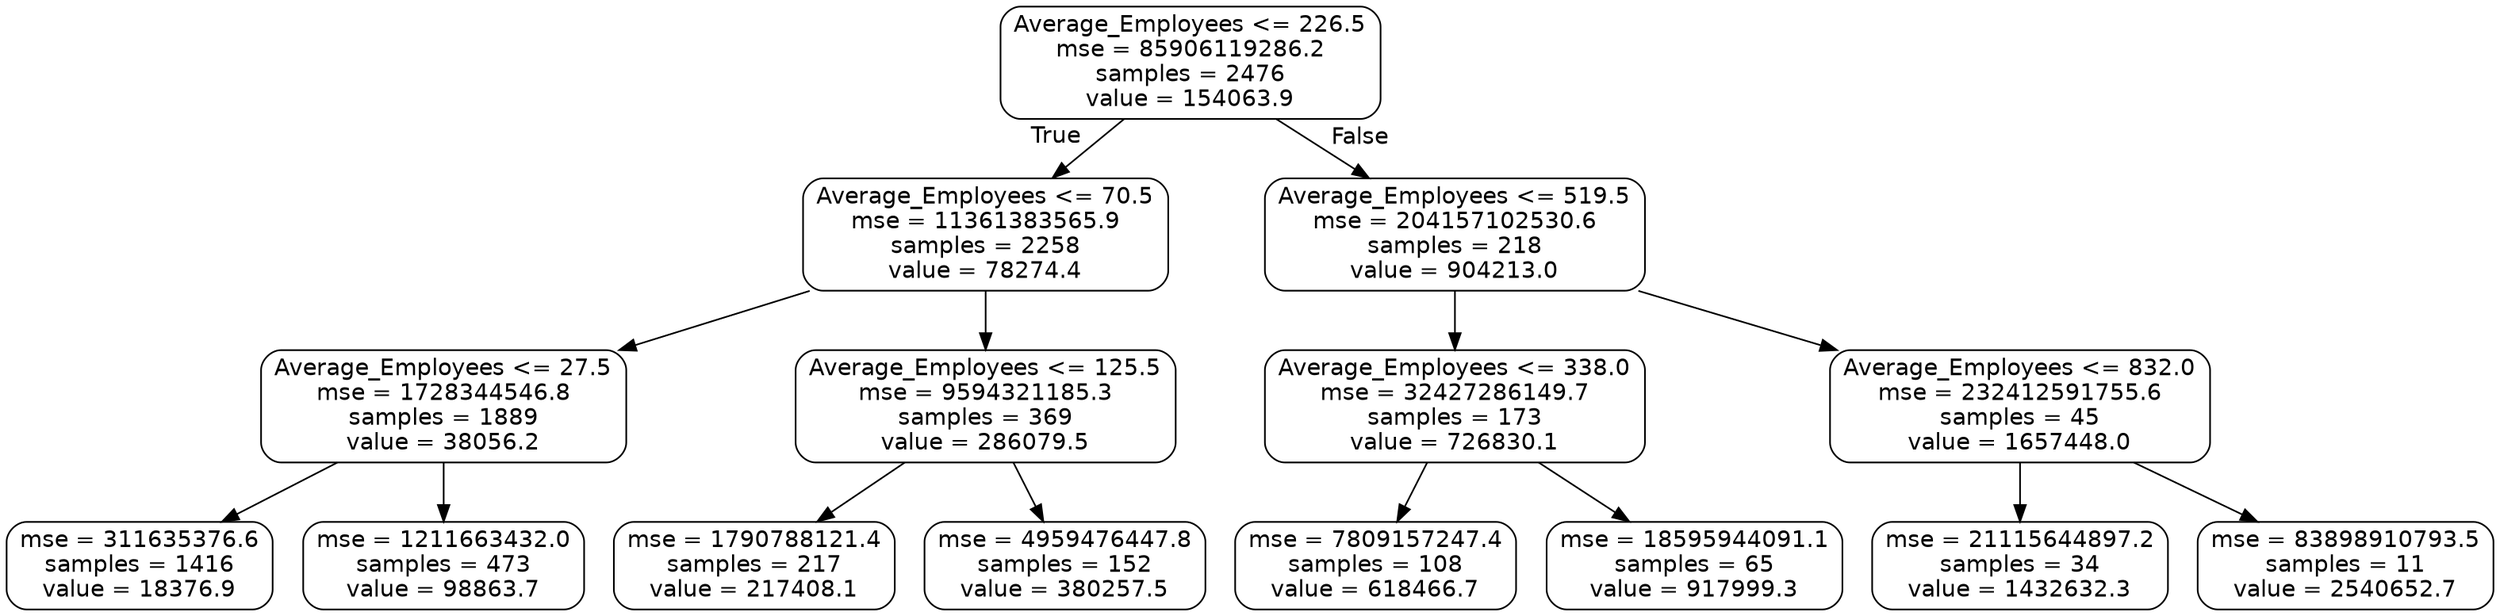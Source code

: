 digraph Tree {
node [shape=box, style="rounded", color="black", fontname=helvetica] ;
edge [fontname=helvetica] ;
0 [label="Average_Employees <= 226.5\nmse = 85906119286.2\nsamples = 2476\nvalue = 154063.9"] ;
1 [label="Average_Employees <= 70.5\nmse = 11361383565.9\nsamples = 2258\nvalue = 78274.4"] ;
0 -> 1 [labeldistance=2.5, labelangle=45, headlabel="True"] ;
2 [label="Average_Employees <= 27.5\nmse = 1728344546.8\nsamples = 1889\nvalue = 38056.2"] ;
1 -> 2 ;
3 [label="mse = 311635376.6\nsamples = 1416\nvalue = 18376.9"] ;
2 -> 3 ;
4 [label="mse = 1211663432.0\nsamples = 473\nvalue = 98863.7"] ;
2 -> 4 ;
5 [label="Average_Employees <= 125.5\nmse = 9594321185.3\nsamples = 369\nvalue = 286079.5"] ;
1 -> 5 ;
6 [label="mse = 1790788121.4\nsamples = 217\nvalue = 217408.1"] ;
5 -> 6 ;
7 [label="mse = 4959476447.8\nsamples = 152\nvalue = 380257.5"] ;
5 -> 7 ;
8 [label="Average_Employees <= 519.5\nmse = 204157102530.6\nsamples = 218\nvalue = 904213.0"] ;
0 -> 8 [labeldistance=2.5, labelangle=-45, headlabel="False"] ;
9 [label="Average_Employees <= 338.0\nmse = 32427286149.7\nsamples = 173\nvalue = 726830.1"] ;
8 -> 9 ;
10 [label="mse = 7809157247.4\nsamples = 108\nvalue = 618466.7"] ;
9 -> 10 ;
11 [label="mse = 18595944091.1\nsamples = 65\nvalue = 917999.3"] ;
9 -> 11 ;
12 [label="Average_Employees <= 832.0\nmse = 232412591755.6\nsamples = 45\nvalue = 1657448.0"] ;
8 -> 12 ;
13 [label="mse = 21115644897.2\nsamples = 34\nvalue = 1432632.3"] ;
12 -> 13 ;
14 [label="mse = 83898910793.5\nsamples = 11\nvalue = 2540652.7"] ;
12 -> 14 ;
}